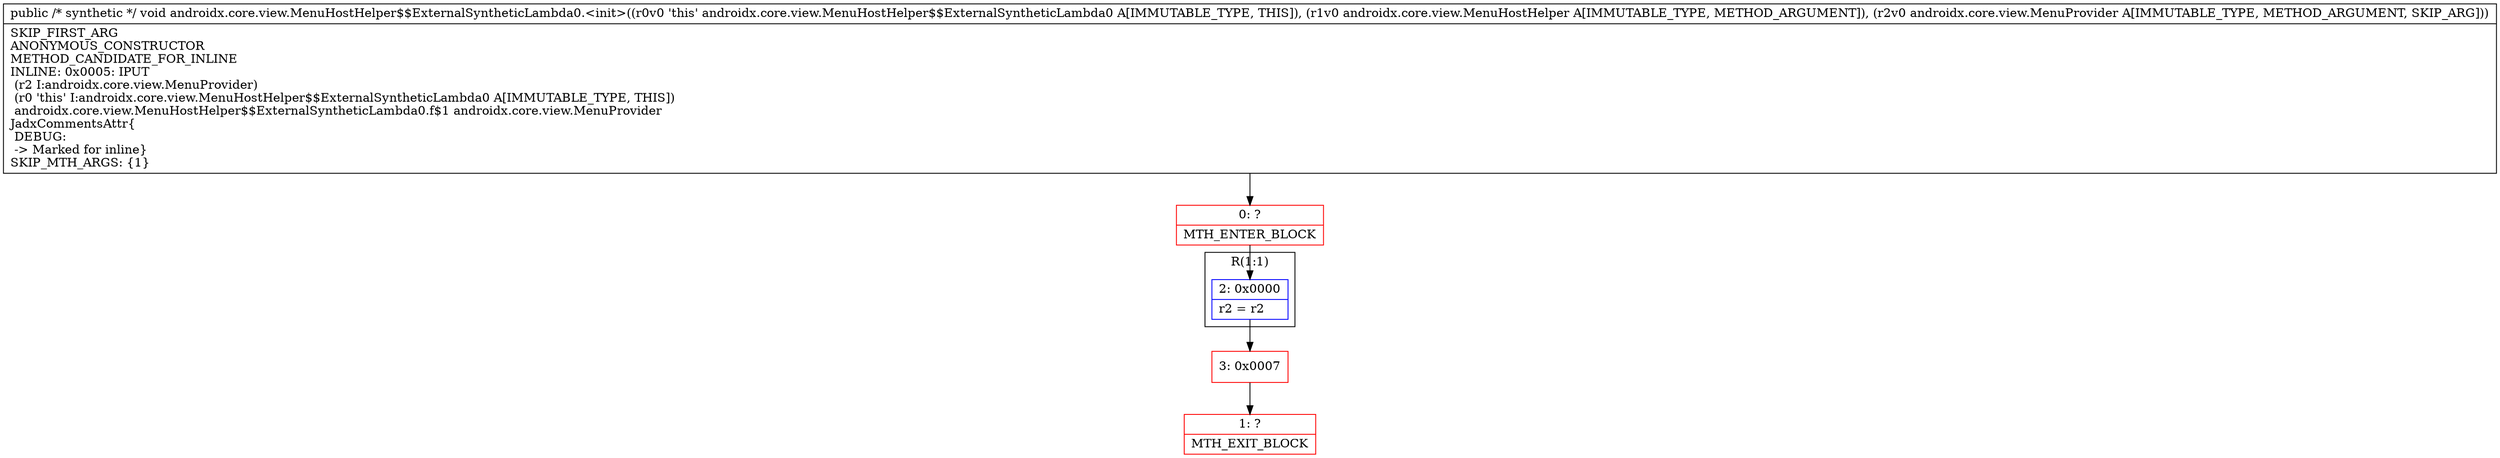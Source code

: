 digraph "CFG forandroidx.core.view.MenuHostHelper$$ExternalSyntheticLambda0.\<init\>(Landroidx\/core\/view\/MenuHostHelper;Landroidx\/core\/view\/MenuProvider;)V" {
subgraph cluster_Region_247329181 {
label = "R(1:1)";
node [shape=record,color=blue];
Node_2 [shape=record,label="{2\:\ 0x0000|r2 = r2\l}"];
}
Node_0 [shape=record,color=red,label="{0\:\ ?|MTH_ENTER_BLOCK\l}"];
Node_3 [shape=record,color=red,label="{3\:\ 0x0007}"];
Node_1 [shape=record,color=red,label="{1\:\ ?|MTH_EXIT_BLOCK\l}"];
MethodNode[shape=record,label="{public \/* synthetic *\/ void androidx.core.view.MenuHostHelper$$ExternalSyntheticLambda0.\<init\>((r0v0 'this' androidx.core.view.MenuHostHelper$$ExternalSyntheticLambda0 A[IMMUTABLE_TYPE, THIS]), (r1v0 androidx.core.view.MenuHostHelper A[IMMUTABLE_TYPE, METHOD_ARGUMENT]), (r2v0 androidx.core.view.MenuProvider A[IMMUTABLE_TYPE, METHOD_ARGUMENT, SKIP_ARG]))  | SKIP_FIRST_ARG\lANONYMOUS_CONSTRUCTOR\lMETHOD_CANDIDATE_FOR_INLINE\lINLINE: 0x0005: IPUT  \l  (r2 I:androidx.core.view.MenuProvider)\l  (r0 'this' I:androidx.core.view.MenuHostHelper$$ExternalSyntheticLambda0 A[IMMUTABLE_TYPE, THIS])\l androidx.core.view.MenuHostHelper$$ExternalSyntheticLambda0.f$1 androidx.core.view.MenuProvider\lJadxCommentsAttr\{\l DEBUG: \l \-\> Marked for inline\}\lSKIP_MTH_ARGS: \{1\}\l}"];
MethodNode -> Node_0;Node_2 -> Node_3;
Node_0 -> Node_2;
Node_3 -> Node_1;
}

